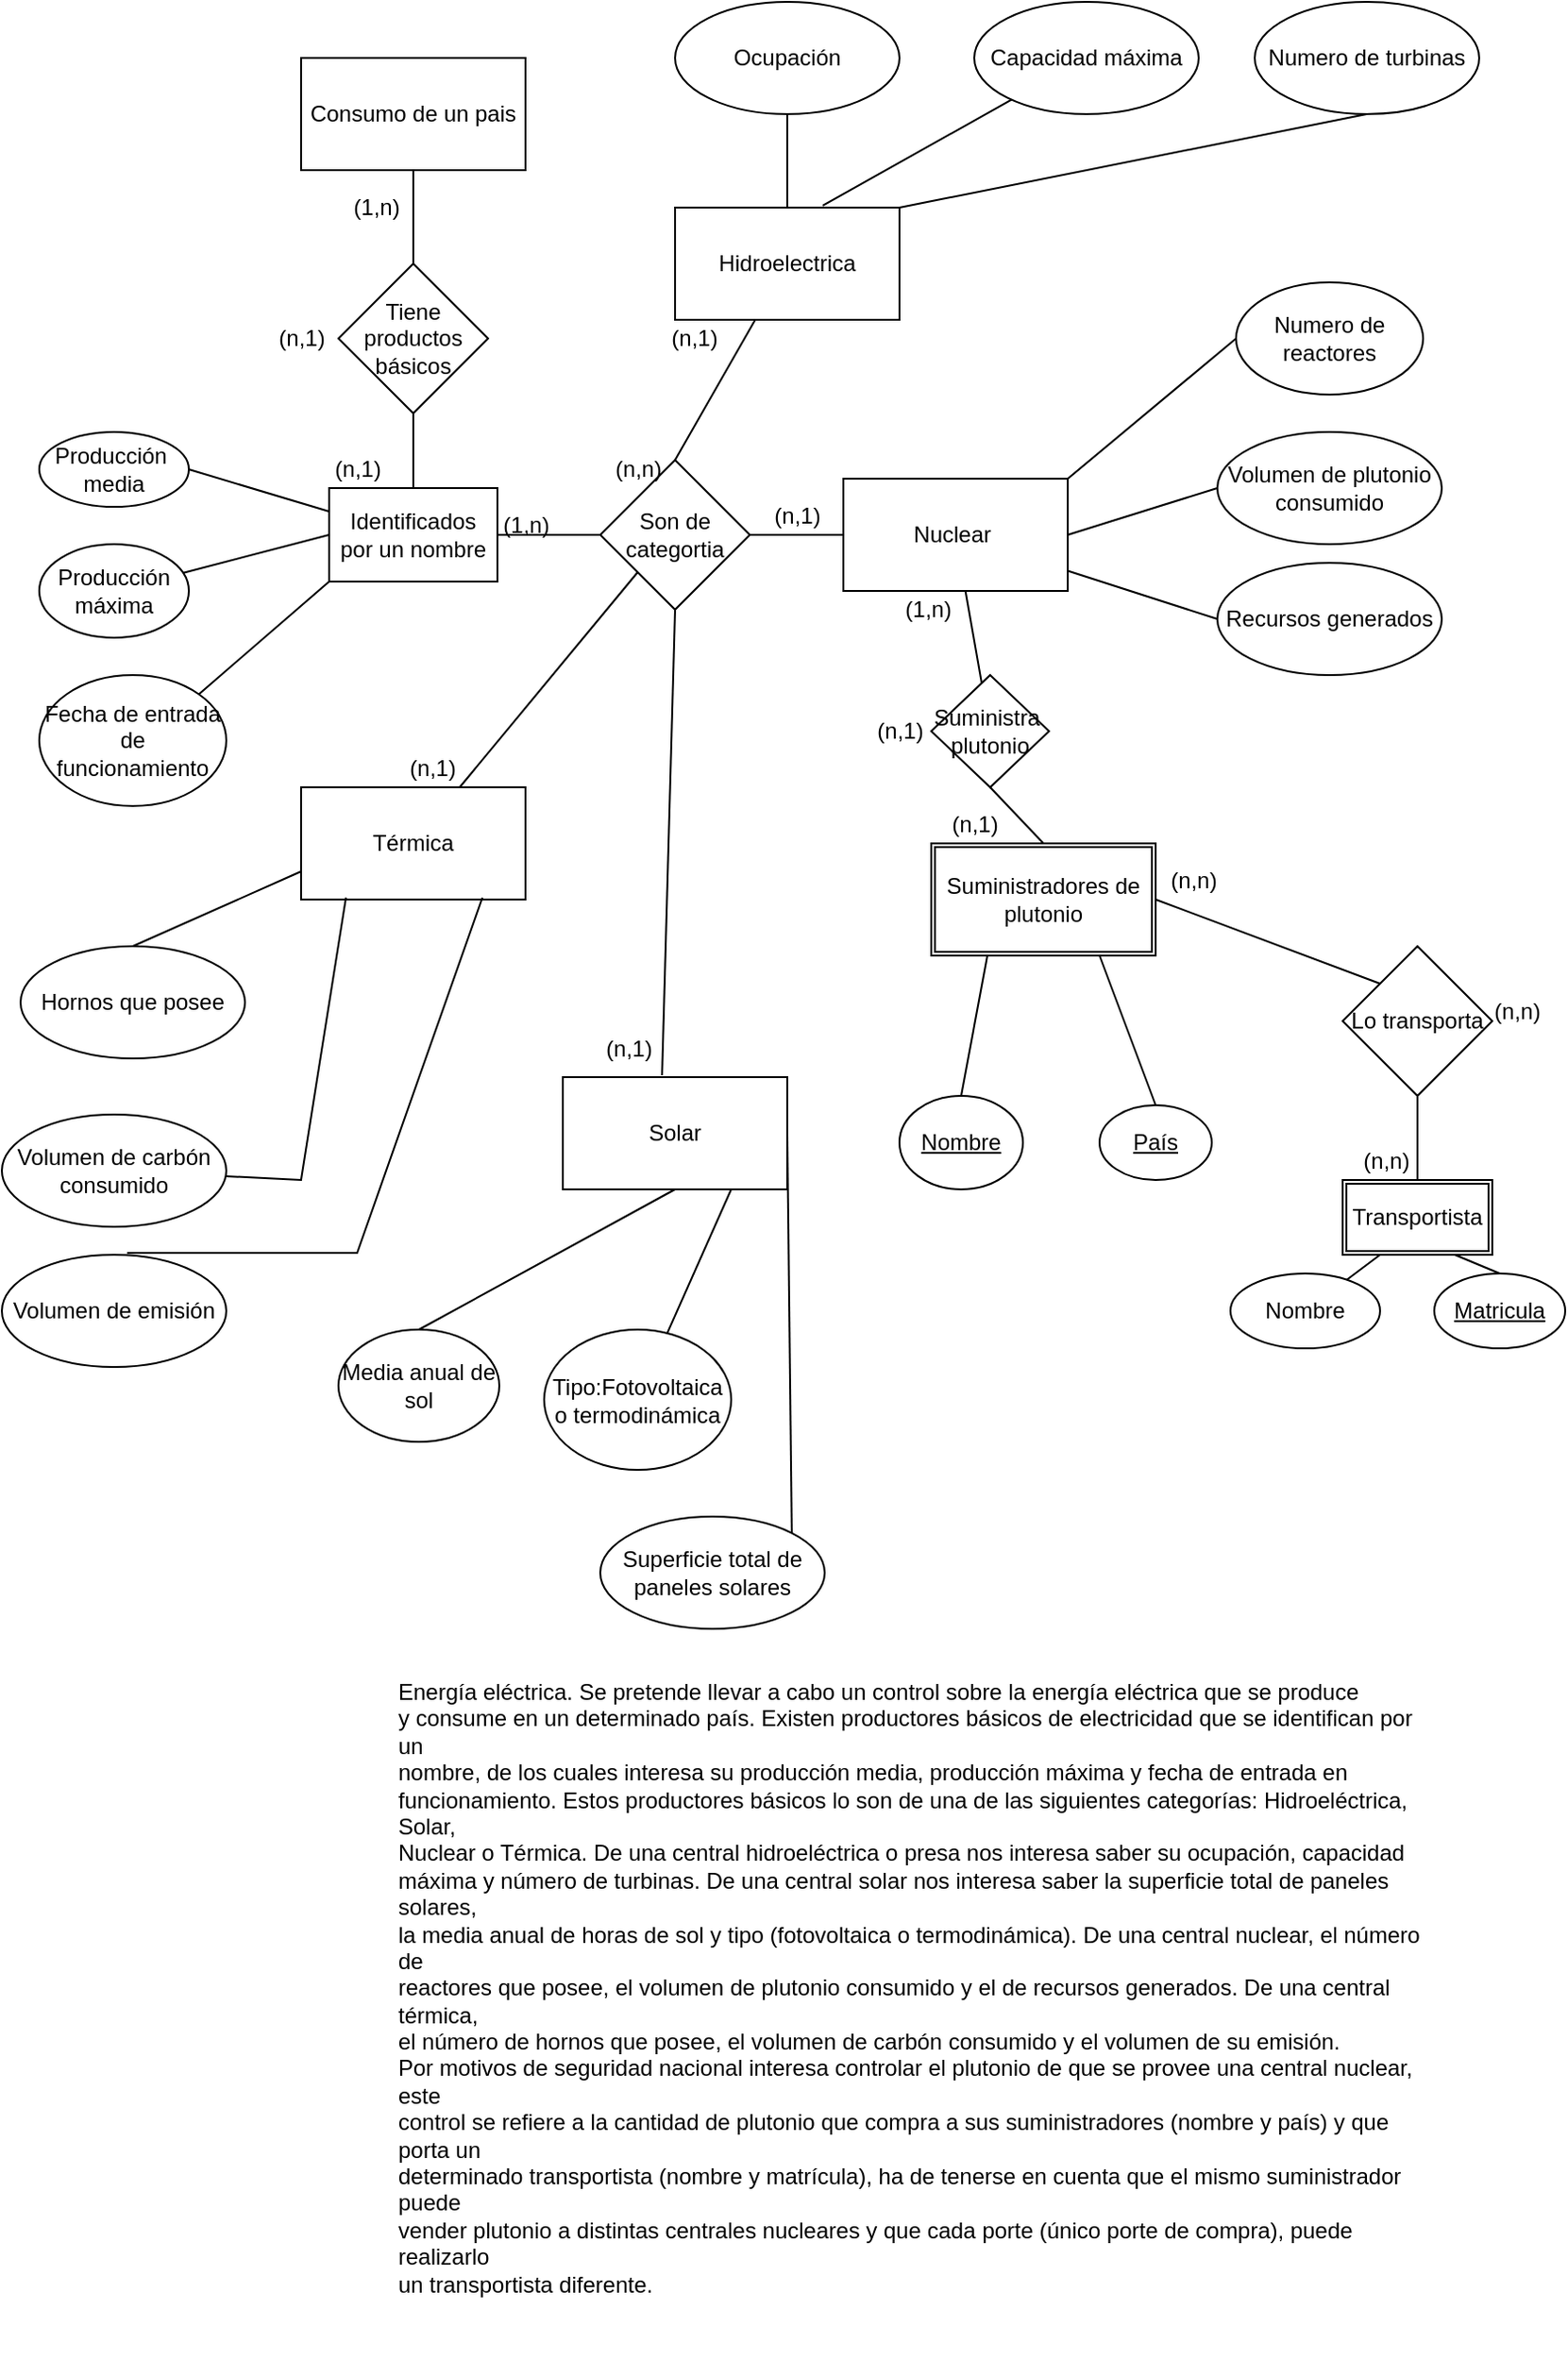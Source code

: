 <mxfile version="20.4.0" type="google"><diagram id="VHX58HtlSriYetBwJZoU" name="Página-1"><mxGraphModel grid="1" page="1" gridSize="10" guides="1" tooltips="1" connect="1" arrows="1" fold="1" pageScale="1" pageWidth="827" pageHeight="1169" math="0" shadow="0"><root><mxCell id="0"/><mxCell id="1" parent="0"/><mxCell id="B_3rnccn6ebX63eaqbUf-1" value="Energía eléctrica. Se pretende llevar a cabo un control sobre la energía eléctrica que se produce&#10;y consume en un determinado país. Existen productores básicos de electricidad que se identifican por un&#10;nombre, de los cuales interesa su producción media, producción máxima y fecha de entrada en&#10;funcionamiento. Estos productores básicos lo son de una de las siguientes categorías: Hidroeléctrica, Solar,&#10;Nuclear o Térmica. De una central hidroeléctrica o presa nos interesa saber su ocupación, capacidad&#10;máxima y número de turbinas. De una central solar nos interesa saber la superficie total de paneles solares,&#10;la media anual de horas de sol y tipo (fotovoltaica o termodinámica). De una central nuclear, el número de&#10;reactores que posee, el volumen de plutonio consumido y el de recursos generados. De una central térmica,&#10;el número de hornos que posee, el volumen de carbón consumido y el volumen de su emisión.&#10;Por motivos de seguridad nacional interesa controlar el plutonio de que se provee una central nuclear, este&#10;control se refiere a la cantidad de plutonio que compra a sus suministradores (nombre y país) y que porta un&#10;determinado transportista (nombre y matrícula), ha de tenerse en cuenta que el mismo suministrador puede&#10;vender plutonio a distintas centrales nucleares y que cada porte (único porte de compra), puede realizarlo&#10;un transportista diferente." style="text;whiteSpace=wrap;html=1;" vertex="1" parent="1"><mxGeometry x="210" y="900" width="560" height="370" as="geometry"/></mxCell><mxCell id="B_3rnccn6ebX63eaqbUf-2" value="Consumo de un pais" style="whiteSpace=wrap;html=1;" vertex="1" parent="1"><mxGeometry x="160" y="40" width="120" height="60" as="geometry"/></mxCell><mxCell id="B_3rnccn6ebX63eaqbUf-3" value="Tiene productos básicos" style="rhombus;whiteSpace=wrap;html=1;" vertex="1" parent="1"><mxGeometry x="180" y="150" width="80" height="80" as="geometry"/></mxCell><mxCell id="B_3rnccn6ebX63eaqbUf-4" value="" style="endArrow=none;html=1;rounded=0;entryX=0.5;entryY=1;entryDx=0;entryDy=0;" edge="1" parent="1" target="B_3rnccn6ebX63eaqbUf-2"><mxGeometry width="50" height="50" relative="1" as="geometry"><mxPoint x="220" y="150" as="sourcePoint"/><mxPoint x="270" y="250" as="targetPoint"/></mxGeometry></mxCell><mxCell id="B_3rnccn6ebX63eaqbUf-6" value="" style="endArrow=none;html=1;rounded=0;entryX=0.5;entryY=1;entryDx=0;entryDy=0;exitX=0.5;exitY=0;exitDx=0;exitDy=0;" edge="1" parent="1" source="B_3rnccn6ebX63eaqbUf-9" target="B_3rnccn6ebX63eaqbUf-3"><mxGeometry width="50" height="50" relative="1" as="geometry"><mxPoint x="220" y="260" as="sourcePoint"/><mxPoint x="270" y="240" as="targetPoint"/></mxGeometry></mxCell><mxCell id="B_3rnccn6ebX63eaqbUf-9" value="Identificados por un nombre" style="rounded=0;whiteSpace=wrap;html=1;" vertex="1" parent="1"><mxGeometry x="175" y="270" width="90" height="50" as="geometry"/></mxCell><mxCell id="B_3rnccn6ebX63eaqbUf-11" value="Producción&amp;nbsp;&lt;br&gt;media" style="ellipse;whiteSpace=wrap;html=1;" vertex="1" parent="1"><mxGeometry x="20" y="240" width="80" height="40" as="geometry"/></mxCell><mxCell id="B_3rnccn6ebX63eaqbUf-12" value="Producción &lt;br&gt;máxima" style="ellipse;whiteSpace=wrap;html=1;" vertex="1" parent="1"><mxGeometry x="20" y="300" width="80" height="50" as="geometry"/></mxCell><mxCell id="B_3rnccn6ebX63eaqbUf-13" value="" style="endArrow=none;html=1;rounded=0;entryX=0;entryY=0.25;entryDx=0;entryDy=0;exitX=1;exitY=0.5;exitDx=0;exitDy=0;" edge="1" parent="1" source="B_3rnccn6ebX63eaqbUf-11" target="B_3rnccn6ebX63eaqbUf-9"><mxGeometry width="50" height="50" relative="1" as="geometry"><mxPoint x="280" y="450" as="sourcePoint"/><mxPoint x="330" y="400" as="targetPoint"/></mxGeometry></mxCell><mxCell id="B_3rnccn6ebX63eaqbUf-14" value="" style="endArrow=none;html=1;rounded=0;entryX=0;entryY=0.5;entryDx=0;entryDy=0;" edge="1" parent="1" source="B_3rnccn6ebX63eaqbUf-12" target="B_3rnccn6ebX63eaqbUf-9"><mxGeometry width="50" height="50" relative="1" as="geometry"><mxPoint x="280" y="450" as="sourcePoint"/><mxPoint x="330" y="400" as="targetPoint"/></mxGeometry></mxCell><mxCell id="B_3rnccn6ebX63eaqbUf-15" value="Fecha de entrada de&lt;br&gt;funcionamiento" style="ellipse;whiteSpace=wrap;html=1;" vertex="1" parent="1"><mxGeometry x="20" y="370" width="100" height="70" as="geometry"/></mxCell><mxCell id="B_3rnccn6ebX63eaqbUf-16" value="" style="endArrow=none;html=1;rounded=0;entryX=0;entryY=1;entryDx=0;entryDy=0;exitX=1;exitY=0;exitDx=0;exitDy=0;" edge="1" parent="1" source="B_3rnccn6ebX63eaqbUf-15" target="B_3rnccn6ebX63eaqbUf-9"><mxGeometry width="50" height="50" relative="1" as="geometry"><mxPoint x="280" y="400" as="sourcePoint"/><mxPoint x="330" y="350" as="targetPoint"/></mxGeometry></mxCell><mxCell id="B_3rnccn6ebX63eaqbUf-27" value="Son de categortia" style="rhombus;whiteSpace=wrap;html=1;" vertex="1" parent="1"><mxGeometry x="320" y="255" width="80" height="80" as="geometry"/></mxCell><mxCell id="B_3rnccn6ebX63eaqbUf-28" value="" style="endArrow=none;html=1;rounded=0;entryX=0;entryY=0.5;entryDx=0;entryDy=0;" edge="1" parent="1" source="B_3rnccn6ebX63eaqbUf-9" target="B_3rnccn6ebX63eaqbUf-27"><mxGeometry width="50" height="50" relative="1" as="geometry"><mxPoint x="280" y="440" as="sourcePoint"/><mxPoint x="330" y="390" as="targetPoint"/></mxGeometry></mxCell><mxCell id="B_3rnccn6ebX63eaqbUf-29" value="Hidroelectrica" style="whiteSpace=wrap;html=1;" vertex="1" parent="1"><mxGeometry x="360" y="120" width="120" height="60" as="geometry"/></mxCell><mxCell id="B_3rnccn6ebX63eaqbUf-30" value="Solar" style="whiteSpace=wrap;html=1;" vertex="1" parent="1"><mxGeometry x="300" y="585" width="120" height="60" as="geometry"/></mxCell><mxCell id="B_3rnccn6ebX63eaqbUf-31" value="Nuclear&amp;nbsp;" style="whiteSpace=wrap;html=1;" vertex="1" parent="1"><mxGeometry x="450" y="265" width="120" height="60" as="geometry"/></mxCell><mxCell id="B_3rnccn6ebX63eaqbUf-32" value="" style="endArrow=none;html=1;rounded=0;exitX=0.5;exitY=0;exitDx=0;exitDy=0;" edge="1" parent="1" source="B_3rnccn6ebX63eaqbUf-27" target="B_3rnccn6ebX63eaqbUf-29"><mxGeometry width="50" height="50" relative="1" as="geometry"><mxPoint x="450" y="270" as="sourcePoint"/><mxPoint x="500" y="220" as="targetPoint"/></mxGeometry></mxCell><mxCell id="B_3rnccn6ebX63eaqbUf-33" value="" style="endArrow=none;html=1;rounded=0;exitX=0.5;exitY=1;exitDx=0;exitDy=0;entryX=0.442;entryY=-0.017;entryDx=0;entryDy=0;entryPerimeter=0;" edge="1" parent="1" source="B_3rnccn6ebX63eaqbUf-27" target="B_3rnccn6ebX63eaqbUf-30"><mxGeometry width="50" height="50" relative="1" as="geometry"><mxPoint x="450" y="270" as="sourcePoint"/><mxPoint x="500" y="220" as="targetPoint"/></mxGeometry></mxCell><mxCell id="B_3rnccn6ebX63eaqbUf-34" value="" style="endArrow=none;html=1;rounded=0;exitX=1;exitY=0.5;exitDx=0;exitDy=0;entryX=0;entryY=0.5;entryDx=0;entryDy=0;" edge="1" parent="1" source="B_3rnccn6ebX63eaqbUf-27" target="B_3rnccn6ebX63eaqbUf-31"><mxGeometry width="50" height="50" relative="1" as="geometry"><mxPoint x="450" y="270" as="sourcePoint"/><mxPoint x="500" y="220" as="targetPoint"/></mxGeometry></mxCell><mxCell id="B_3rnccn6ebX63eaqbUf-35" value="Ocupación" style="ellipse;whiteSpace=wrap;html=1;" vertex="1" parent="1"><mxGeometry x="360" y="10" width="120" height="60" as="geometry"/></mxCell><mxCell id="B_3rnccn6ebX63eaqbUf-36" value="Capacidad máxima" style="ellipse;whiteSpace=wrap;html=1;" vertex="1" parent="1"><mxGeometry x="520" y="10" width="120" height="60" as="geometry"/></mxCell><mxCell id="B_3rnccn6ebX63eaqbUf-37" value="Numero de turbinas" style="ellipse;whiteSpace=wrap;html=1;" vertex="1" parent="1"><mxGeometry x="670" y="10" width="120" height="60" as="geometry"/></mxCell><mxCell id="B_3rnccn6ebX63eaqbUf-38" value="" style="endArrow=none;html=1;rounded=0;exitX=0.5;exitY=0;exitDx=0;exitDy=0;" edge="1" parent="1" source="B_3rnccn6ebX63eaqbUf-29" target="B_3rnccn6ebX63eaqbUf-35"><mxGeometry width="50" height="50" relative="1" as="geometry"><mxPoint x="450" y="110" as="sourcePoint"/><mxPoint x="500" y="60" as="targetPoint"/></mxGeometry></mxCell><mxCell id="B_3rnccn6ebX63eaqbUf-39" value="" style="endArrow=none;html=1;rounded=0;exitX=0.658;exitY=-0.017;exitDx=0;exitDy=0;exitPerimeter=0;" edge="1" parent="1" source="B_3rnccn6ebX63eaqbUf-29" target="B_3rnccn6ebX63eaqbUf-36"><mxGeometry width="50" height="50" relative="1" as="geometry"><mxPoint x="450" y="110" as="sourcePoint"/><mxPoint x="500" y="60" as="targetPoint"/></mxGeometry></mxCell><mxCell id="B_3rnccn6ebX63eaqbUf-40" value="" style="endArrow=none;html=1;rounded=0;entryX=0.5;entryY=1;entryDx=0;entryDy=0;exitX=1;exitY=0;exitDx=0;exitDy=0;" edge="1" parent="1" source="B_3rnccn6ebX63eaqbUf-29" target="B_3rnccn6ebX63eaqbUf-37"><mxGeometry width="50" height="50" relative="1" as="geometry"><mxPoint x="450" y="110" as="sourcePoint"/><mxPoint x="500" y="60" as="targetPoint"/></mxGeometry></mxCell><mxCell id="B_3rnccn6ebX63eaqbUf-41" value="Superficie total de paneles solares" style="ellipse;whiteSpace=wrap;html=1;" vertex="1" parent="1"><mxGeometry x="320" y="820" width="120" height="60" as="geometry"/></mxCell><mxCell id="B_3rnccn6ebX63eaqbUf-44" value="" style="endArrow=none;html=1;rounded=0;entryX=0.5;entryY=1;entryDx=0;entryDy=0;exitX=0.5;exitY=0;exitDx=0;exitDy=0;" edge="1" parent="1" source="B_3rnccn6ebX63eaqbUf-50" target="B_3rnccn6ebX63eaqbUf-30"><mxGeometry width="50" height="50" relative="1" as="geometry"><mxPoint x="360" y="670" as="sourcePoint"/><mxPoint x="440" y="825" as="targetPoint"/></mxGeometry></mxCell><mxCell id="B_3rnccn6ebX63eaqbUf-50" value="Media anual de sol" style="ellipse;whiteSpace=wrap;html=1;" vertex="1" parent="1"><mxGeometry x="180" y="720" width="86" height="60" as="geometry"/></mxCell><mxCell id="B_3rnccn6ebX63eaqbUf-51" value="Tipo:Fotovoltaica&lt;br&gt;o termodinámica" style="ellipse;whiteSpace=wrap;html=1;" vertex="1" parent="1"><mxGeometry x="290" y="720" width="100" height="75" as="geometry"/></mxCell><mxCell id="B_3rnccn6ebX63eaqbUf-53" value="" style="endArrow=none;html=1;rounded=0;entryX=1;entryY=0.5;entryDx=0;entryDy=0;exitX=1;exitY=0;exitDx=0;exitDy=0;" edge="1" parent="1" source="B_3rnccn6ebX63eaqbUf-41" target="B_3rnccn6ebX63eaqbUf-30"><mxGeometry width="50" height="50" relative="1" as="geometry"><mxPoint x="390" y="815" as="sourcePoint"/><mxPoint x="440" y="765" as="targetPoint"/></mxGeometry></mxCell><mxCell id="B_3rnccn6ebX63eaqbUf-54" value="" style="endArrow=none;html=1;rounded=0;entryX=0.75;entryY=1;entryDx=0;entryDy=0;" edge="1" parent="1" source="B_3rnccn6ebX63eaqbUf-51" target="B_3rnccn6ebX63eaqbUf-30"><mxGeometry width="50" height="50" relative="1" as="geometry"><mxPoint x="390" y="815" as="sourcePoint"/><mxPoint x="440" y="765" as="targetPoint"/></mxGeometry></mxCell><mxCell id="B_3rnccn6ebX63eaqbUf-55" value="Numero de reactores" style="ellipse;whiteSpace=wrap;html=1;" vertex="1" parent="1"><mxGeometry x="660" y="160" width="100" height="60" as="geometry"/></mxCell><mxCell id="B_3rnccn6ebX63eaqbUf-56" value="Volumen de plutonio consumido" style="ellipse;whiteSpace=wrap;html=1;" vertex="1" parent="1"><mxGeometry x="650" y="240" width="120" height="60" as="geometry"/></mxCell><mxCell id="B_3rnccn6ebX63eaqbUf-58" value="Recursos generados" style="ellipse;whiteSpace=wrap;html=1;" vertex="1" parent="1"><mxGeometry x="650" y="310" width="120" height="60" as="geometry"/></mxCell><mxCell id="B_3rnccn6ebX63eaqbUf-59" value="" style="endArrow=none;html=1;rounded=0;exitX=1;exitY=0;exitDx=0;exitDy=0;entryX=0;entryY=0.5;entryDx=0;entryDy=0;" edge="1" parent="1" source="B_3rnccn6ebX63eaqbUf-31" target="B_3rnccn6ebX63eaqbUf-55"><mxGeometry width="50" height="50" relative="1" as="geometry"><mxPoint x="450" y="150" as="sourcePoint"/><mxPoint x="500" y="100" as="targetPoint"/></mxGeometry></mxCell><mxCell id="B_3rnccn6ebX63eaqbUf-60" value="" style="endArrow=none;html=1;rounded=0;entryX=0;entryY=0.5;entryDx=0;entryDy=0;exitX=1;exitY=0.5;exitDx=0;exitDy=0;" edge="1" parent="1" source="B_3rnccn6ebX63eaqbUf-31" target="B_3rnccn6ebX63eaqbUf-56"><mxGeometry width="50" height="50" relative="1" as="geometry"><mxPoint x="450" y="430" as="sourcePoint"/><mxPoint x="500" y="380" as="targetPoint"/></mxGeometry></mxCell><mxCell id="B_3rnccn6ebX63eaqbUf-61" value="" style="endArrow=none;html=1;rounded=0;entryX=0;entryY=0.5;entryDx=0;entryDy=0;" edge="1" parent="1" source="B_3rnccn6ebX63eaqbUf-31" target="B_3rnccn6ebX63eaqbUf-58"><mxGeometry width="50" height="50" relative="1" as="geometry"><mxPoint x="450" y="430" as="sourcePoint"/><mxPoint x="500" y="380" as="targetPoint"/></mxGeometry></mxCell><mxCell id="B_3rnccn6ebX63eaqbUf-62" value="Térmica" style="rounded=0;whiteSpace=wrap;html=1;" vertex="1" parent="1"><mxGeometry x="160" y="430" width="120" height="60" as="geometry"/></mxCell><mxCell id="B_3rnccn6ebX63eaqbUf-63" value="" style="endArrow=none;html=1;rounded=0;entryX=0;entryY=1;entryDx=0;entryDy=0;" edge="1" parent="1" source="B_3rnccn6ebX63eaqbUf-62" target="B_3rnccn6ebX63eaqbUf-27"><mxGeometry width="50" height="50" relative="1" as="geometry"><mxPoint x="450" y="470" as="sourcePoint"/><mxPoint x="500" y="420" as="targetPoint"/></mxGeometry></mxCell><mxCell id="B_3rnccn6ebX63eaqbUf-64" value="Hornos que posee" style="ellipse;whiteSpace=wrap;html=1;" vertex="1" parent="1"><mxGeometry x="10" y="515" width="120" height="60" as="geometry"/></mxCell><mxCell id="B_3rnccn6ebX63eaqbUf-65" value="Volumen de carbón consumido" style="ellipse;whiteSpace=wrap;html=1;" vertex="1" parent="1"><mxGeometry y="605" width="120" height="60" as="geometry"/></mxCell><mxCell id="B_3rnccn6ebX63eaqbUf-66" value="Volumen de emisión" style="ellipse;whiteSpace=wrap;html=1;" vertex="1" parent="1"><mxGeometry y="680" width="120" height="60" as="geometry"/></mxCell><mxCell id="B_3rnccn6ebX63eaqbUf-67" value="" style="endArrow=none;html=1;rounded=0;entryX=0.808;entryY=0.983;entryDx=0;entryDy=0;entryPerimeter=0;exitX=0.558;exitY=-0.017;exitDx=0;exitDy=0;exitPerimeter=0;" edge="1" parent="1" source="B_3rnccn6ebX63eaqbUf-66" target="B_3rnccn6ebX63eaqbUf-62"><mxGeometry width="50" height="50" relative="1" as="geometry"><mxPoint x="450" y="630" as="sourcePoint"/><mxPoint x="500" y="580" as="targetPoint"/><Array as="points"><mxPoint x="190" y="679"/></Array></mxGeometry></mxCell><mxCell id="B_3rnccn6ebX63eaqbUf-68" value="" style="endArrow=none;html=1;rounded=0;entryX=0.2;entryY=0.983;entryDx=0;entryDy=0;entryPerimeter=0;" edge="1" parent="1" source="B_3rnccn6ebX63eaqbUf-65" target="B_3rnccn6ebX63eaqbUf-62"><mxGeometry width="50" height="50" relative="1" as="geometry"><mxPoint x="450" y="630" as="sourcePoint"/><mxPoint x="500" y="580" as="targetPoint"/><Array as="points"><mxPoint x="160" y="640"/></Array></mxGeometry></mxCell><mxCell id="B_3rnccn6ebX63eaqbUf-69" value="" style="endArrow=none;html=1;rounded=0;entryX=0;entryY=0.75;entryDx=0;entryDy=0;exitX=0.5;exitY=0;exitDx=0;exitDy=0;" edge="1" parent="1" source="B_3rnccn6ebX63eaqbUf-64" target="B_3rnccn6ebX63eaqbUf-62"><mxGeometry width="50" height="50" relative="1" as="geometry"><mxPoint x="450" y="630" as="sourcePoint"/><mxPoint x="500" y="580" as="targetPoint"/></mxGeometry></mxCell><mxCell id="B_3rnccn6ebX63eaqbUf-72" value="Suministradores de plutonio" style="shape=ext;double=1;rounded=0;whiteSpace=wrap;html=1;" vertex="1" parent="1"><mxGeometry x="497" y="460" width="120" height="60" as="geometry"/></mxCell><mxCell id="B_3rnccn6ebX63eaqbUf-73" value="&lt;u&gt;País&lt;/u&gt;" style="ellipse;whiteSpace=wrap;html=1;" vertex="1" parent="1"><mxGeometry x="587" y="600" width="60" height="40" as="geometry"/></mxCell><mxCell id="B_3rnccn6ebX63eaqbUf-74" value="&lt;u&gt;Nombre&lt;/u&gt;" style="ellipse;whiteSpace=wrap;html=1;" vertex="1" parent="1"><mxGeometry x="480" y="595" width="66" height="50" as="geometry"/></mxCell><mxCell id="B_3rnccn6ebX63eaqbUf-75" value="" style="endArrow=none;html=1;rounded=0;entryX=0.25;entryY=1;entryDx=0;entryDy=0;exitX=0.5;exitY=0;exitDx=0;exitDy=0;" edge="1" parent="1" source="B_3rnccn6ebX63eaqbUf-74" target="B_3rnccn6ebX63eaqbUf-72"><mxGeometry width="50" height="50" relative="1" as="geometry"><mxPoint x="480" y="590" as="sourcePoint"/><mxPoint x="887" y="610" as="targetPoint"/></mxGeometry></mxCell><mxCell id="B_3rnccn6ebX63eaqbUf-76" value="" style="endArrow=none;html=1;rounded=0;entryX=0.75;entryY=1;entryDx=0;entryDy=0;exitX=0.5;exitY=0;exitDx=0;exitDy=0;" edge="1" parent="1" source="B_3rnccn6ebX63eaqbUf-73" target="B_3rnccn6ebX63eaqbUf-72"><mxGeometry width="50" height="50" relative="1" as="geometry"><mxPoint x="837" y="660" as="sourcePoint"/><mxPoint x="887" y="610" as="targetPoint"/></mxGeometry></mxCell><mxCell id="B_3rnccn6ebX63eaqbUf-77" value="Lo transporta" style="rhombus;whiteSpace=wrap;html=1;" vertex="1" parent="1"><mxGeometry x="717" y="515" width="80" height="80" as="geometry"/></mxCell><mxCell id="B_3rnccn6ebX63eaqbUf-78" value="" style="endArrow=none;html=1;rounded=0;entryX=1;entryY=0.5;entryDx=0;entryDy=0;exitX=0;exitY=0;exitDx=0;exitDy=0;" edge="1" parent="1" source="B_3rnccn6ebX63eaqbUf-77" target="B_3rnccn6ebX63eaqbUf-72"><mxGeometry width="50" height="50" relative="1" as="geometry"><mxPoint x="837" y="610" as="sourcePoint"/><mxPoint x="887" y="560" as="targetPoint"/></mxGeometry></mxCell><mxCell id="B_3rnccn6ebX63eaqbUf-79" value="Transportista" style="shape=ext;double=1;rounded=0;whiteSpace=wrap;html=1;" vertex="1" parent="1"><mxGeometry x="717" y="640" width="80" height="40" as="geometry"/></mxCell><mxCell id="B_3rnccn6ebX63eaqbUf-80" value="Nombre" style="ellipse;whiteSpace=wrap;html=1;" vertex="1" parent="1"><mxGeometry x="657" y="690" width="80" height="40" as="geometry"/></mxCell><mxCell id="B_3rnccn6ebX63eaqbUf-81" value="&lt;u&gt;Matricula&lt;/u&gt;" style="ellipse;whiteSpace=wrap;html=1;" vertex="1" parent="1"><mxGeometry x="766" y="690" width="70" height="40" as="geometry"/></mxCell><mxCell id="B_3rnccn6ebX63eaqbUf-82" value="" style="endArrow=none;html=1;rounded=0;entryX=0.25;entryY=1;entryDx=0;entryDy=0;" edge="1" parent="1" source="B_3rnccn6ebX63eaqbUf-80" target="B_3rnccn6ebX63eaqbUf-79"><mxGeometry width="50" height="50" relative="1" as="geometry"><mxPoint x="837" y="930" as="sourcePoint"/><mxPoint x="887" y="880" as="targetPoint"/></mxGeometry></mxCell><mxCell id="B_3rnccn6ebX63eaqbUf-83" value="" style="endArrow=none;html=1;rounded=0;entryX=0.75;entryY=1;entryDx=0;entryDy=0;exitX=0.5;exitY=0;exitDx=0;exitDy=0;" edge="1" parent="1" source="B_3rnccn6ebX63eaqbUf-81" target="B_3rnccn6ebX63eaqbUf-79"><mxGeometry width="50" height="50" relative="1" as="geometry"><mxPoint x="837" y="930" as="sourcePoint"/><mxPoint x="887" y="880" as="targetPoint"/></mxGeometry></mxCell><mxCell id="B_3rnccn6ebX63eaqbUf-84" value="" style="endArrow=none;html=1;rounded=0;exitX=0.5;exitY=1;exitDx=0;exitDy=0;" edge="1" parent="1" source="B_3rnccn6ebX63eaqbUf-77" target="B_3rnccn6ebX63eaqbUf-79"><mxGeometry width="50" height="50" relative="1" as="geometry"><mxPoint x="780" y="530" as="sourcePoint"/><mxPoint x="830" y="480" as="targetPoint"/></mxGeometry></mxCell><mxCell id="B_3rnccn6ebX63eaqbUf-85" value="Suministra&amp;nbsp;&lt;br&gt;plutonio" style="rhombus;whiteSpace=wrap;html=1;" vertex="1" parent="1"><mxGeometry x="497" y="370" width="63" height="60" as="geometry"/></mxCell><mxCell id="B_3rnccn6ebX63eaqbUf-86" value="" style="endArrow=none;html=1;rounded=0;entryX=0.5;entryY=1;entryDx=0;entryDy=0;exitX=0.5;exitY=0;exitDx=0;exitDy=0;" edge="1" parent="1" source="B_3rnccn6ebX63eaqbUf-72" target="B_3rnccn6ebX63eaqbUf-85"><mxGeometry width="50" height="50" relative="1" as="geometry"><mxPoint x="530" y="520" as="sourcePoint"/><mxPoint x="580" y="470" as="targetPoint"/></mxGeometry></mxCell><mxCell id="B_3rnccn6ebX63eaqbUf-87" value="" style="endArrow=none;html=1;rounded=0;" edge="1" parent="1" source="B_3rnccn6ebX63eaqbUf-85" target="B_3rnccn6ebX63eaqbUf-31"><mxGeometry width="50" height="50" relative="1" as="geometry"><mxPoint x="530" y="520" as="sourcePoint"/><mxPoint x="580" y="470" as="targetPoint"/></mxGeometry></mxCell><mxCell id="6lyHJQHGLBdlseFGetDZ-1" value="(1,n)" style="text;html=1;align=center;verticalAlign=middle;resizable=0;points=[];autosize=1;strokeColor=none;fillColor=none;" vertex="1" parent="1"><mxGeometry x="175" y="105" width="50" height="30" as="geometry"/></mxCell><mxCell id="6lyHJQHGLBdlseFGetDZ-2" value="(n,1)" style="text;html=1;align=center;verticalAlign=middle;resizable=0;points=[];autosize=1;strokeColor=none;fillColor=none;" vertex="1" parent="1"><mxGeometry x="165" y="245" width="50" height="30" as="geometry"/></mxCell><mxCell id="6lyHJQHGLBdlseFGetDZ-3" value="(n,1)" style="text;html=1;align=center;verticalAlign=middle;resizable=0;points=[];autosize=1;strokeColor=none;fillColor=none;" vertex="1" parent="1"><mxGeometry x="135" y="175" width="50" height="30" as="geometry"/></mxCell><mxCell id="6lyHJQHGLBdlseFGetDZ-4" value="(1,n)" style="text;html=1;align=center;verticalAlign=middle;resizable=0;points=[];autosize=1;strokeColor=none;fillColor=none;" vertex="1" parent="1"><mxGeometry x="255" y="275" width="50" height="30" as="geometry"/></mxCell><mxCell id="6lyHJQHGLBdlseFGetDZ-5" value="(n,1)" style="text;html=1;align=center;verticalAlign=middle;resizable=0;points=[];autosize=1;strokeColor=none;fillColor=none;" vertex="1" parent="1"><mxGeometry x="345" y="175" width="50" height="30" as="geometry"/></mxCell><mxCell id="6lyHJQHGLBdlseFGetDZ-6" value="(n,1)" style="text;html=1;align=center;verticalAlign=middle;resizable=0;points=[];autosize=1;strokeColor=none;fillColor=none;" vertex="1" parent="1"><mxGeometry x="400" y="270" width="50" height="30" as="geometry"/></mxCell><mxCell id="6lyHJQHGLBdlseFGetDZ-7" value="(n,1)" style="text;html=1;align=center;verticalAlign=middle;resizable=0;points=[];autosize=1;strokeColor=none;fillColor=none;" vertex="1" parent="1"><mxGeometry x="310" y="555" width="50" height="30" as="geometry"/></mxCell><mxCell id="6lyHJQHGLBdlseFGetDZ-8" value="(n,1)" style="text;html=1;align=center;verticalAlign=middle;resizable=0;points=[];autosize=1;strokeColor=none;fillColor=none;" vertex="1" parent="1"><mxGeometry x="205" y="405" width="50" height="30" as="geometry"/></mxCell><mxCell id="6lyHJQHGLBdlseFGetDZ-9" value="(n,n)" style="text;html=1;align=center;verticalAlign=middle;resizable=0;points=[];autosize=1;strokeColor=none;fillColor=none;" vertex="1" parent="1"><mxGeometry x="315" y="245" width="50" height="30" as="geometry"/></mxCell><mxCell id="6lyHJQHGLBdlseFGetDZ-10" value="(n,n)" style="text;html=1;align=center;verticalAlign=middle;resizable=0;points=[];autosize=1;strokeColor=none;fillColor=none;" vertex="1" parent="1"><mxGeometry x="715" y="615" width="50" height="30" as="geometry"/></mxCell><mxCell id="6lyHJQHGLBdlseFGetDZ-11" value="(n,n)" style="text;html=1;align=center;verticalAlign=middle;resizable=0;points=[];autosize=1;strokeColor=none;fillColor=none;" vertex="1" parent="1"><mxGeometry x="612" y="465" width="50" height="30" as="geometry"/></mxCell><mxCell id="6lyHJQHGLBdlseFGetDZ-12" value="(n,n)" style="text;html=1;align=center;verticalAlign=middle;resizable=0;points=[];autosize=1;strokeColor=none;fillColor=none;" vertex="1" parent="1"><mxGeometry x="785" y="535" width="50" height="30" as="geometry"/></mxCell><mxCell id="6lyHJQHGLBdlseFGetDZ-13" value="(n,1)" style="text;html=1;align=center;verticalAlign=middle;resizable=0;points=[];autosize=1;strokeColor=none;fillColor=none;" vertex="1" parent="1"><mxGeometry x="495" y="435" width="50" height="30" as="geometry"/></mxCell><mxCell id="6lyHJQHGLBdlseFGetDZ-14" value="(1,n)" style="text;html=1;align=center;verticalAlign=middle;resizable=0;points=[];autosize=1;strokeColor=none;fillColor=none;" vertex="1" parent="1"><mxGeometry x="470" y="320" width="50" height="30" as="geometry"/></mxCell><mxCell id="6lyHJQHGLBdlseFGetDZ-15" value="(n,1)" style="text;html=1;align=center;verticalAlign=middle;resizable=0;points=[];autosize=1;strokeColor=none;fillColor=none;" vertex="1" parent="1"><mxGeometry x="455" y="385" width="50" height="30" as="geometry"/></mxCell></root></mxGraphModel></diagram></mxfile>